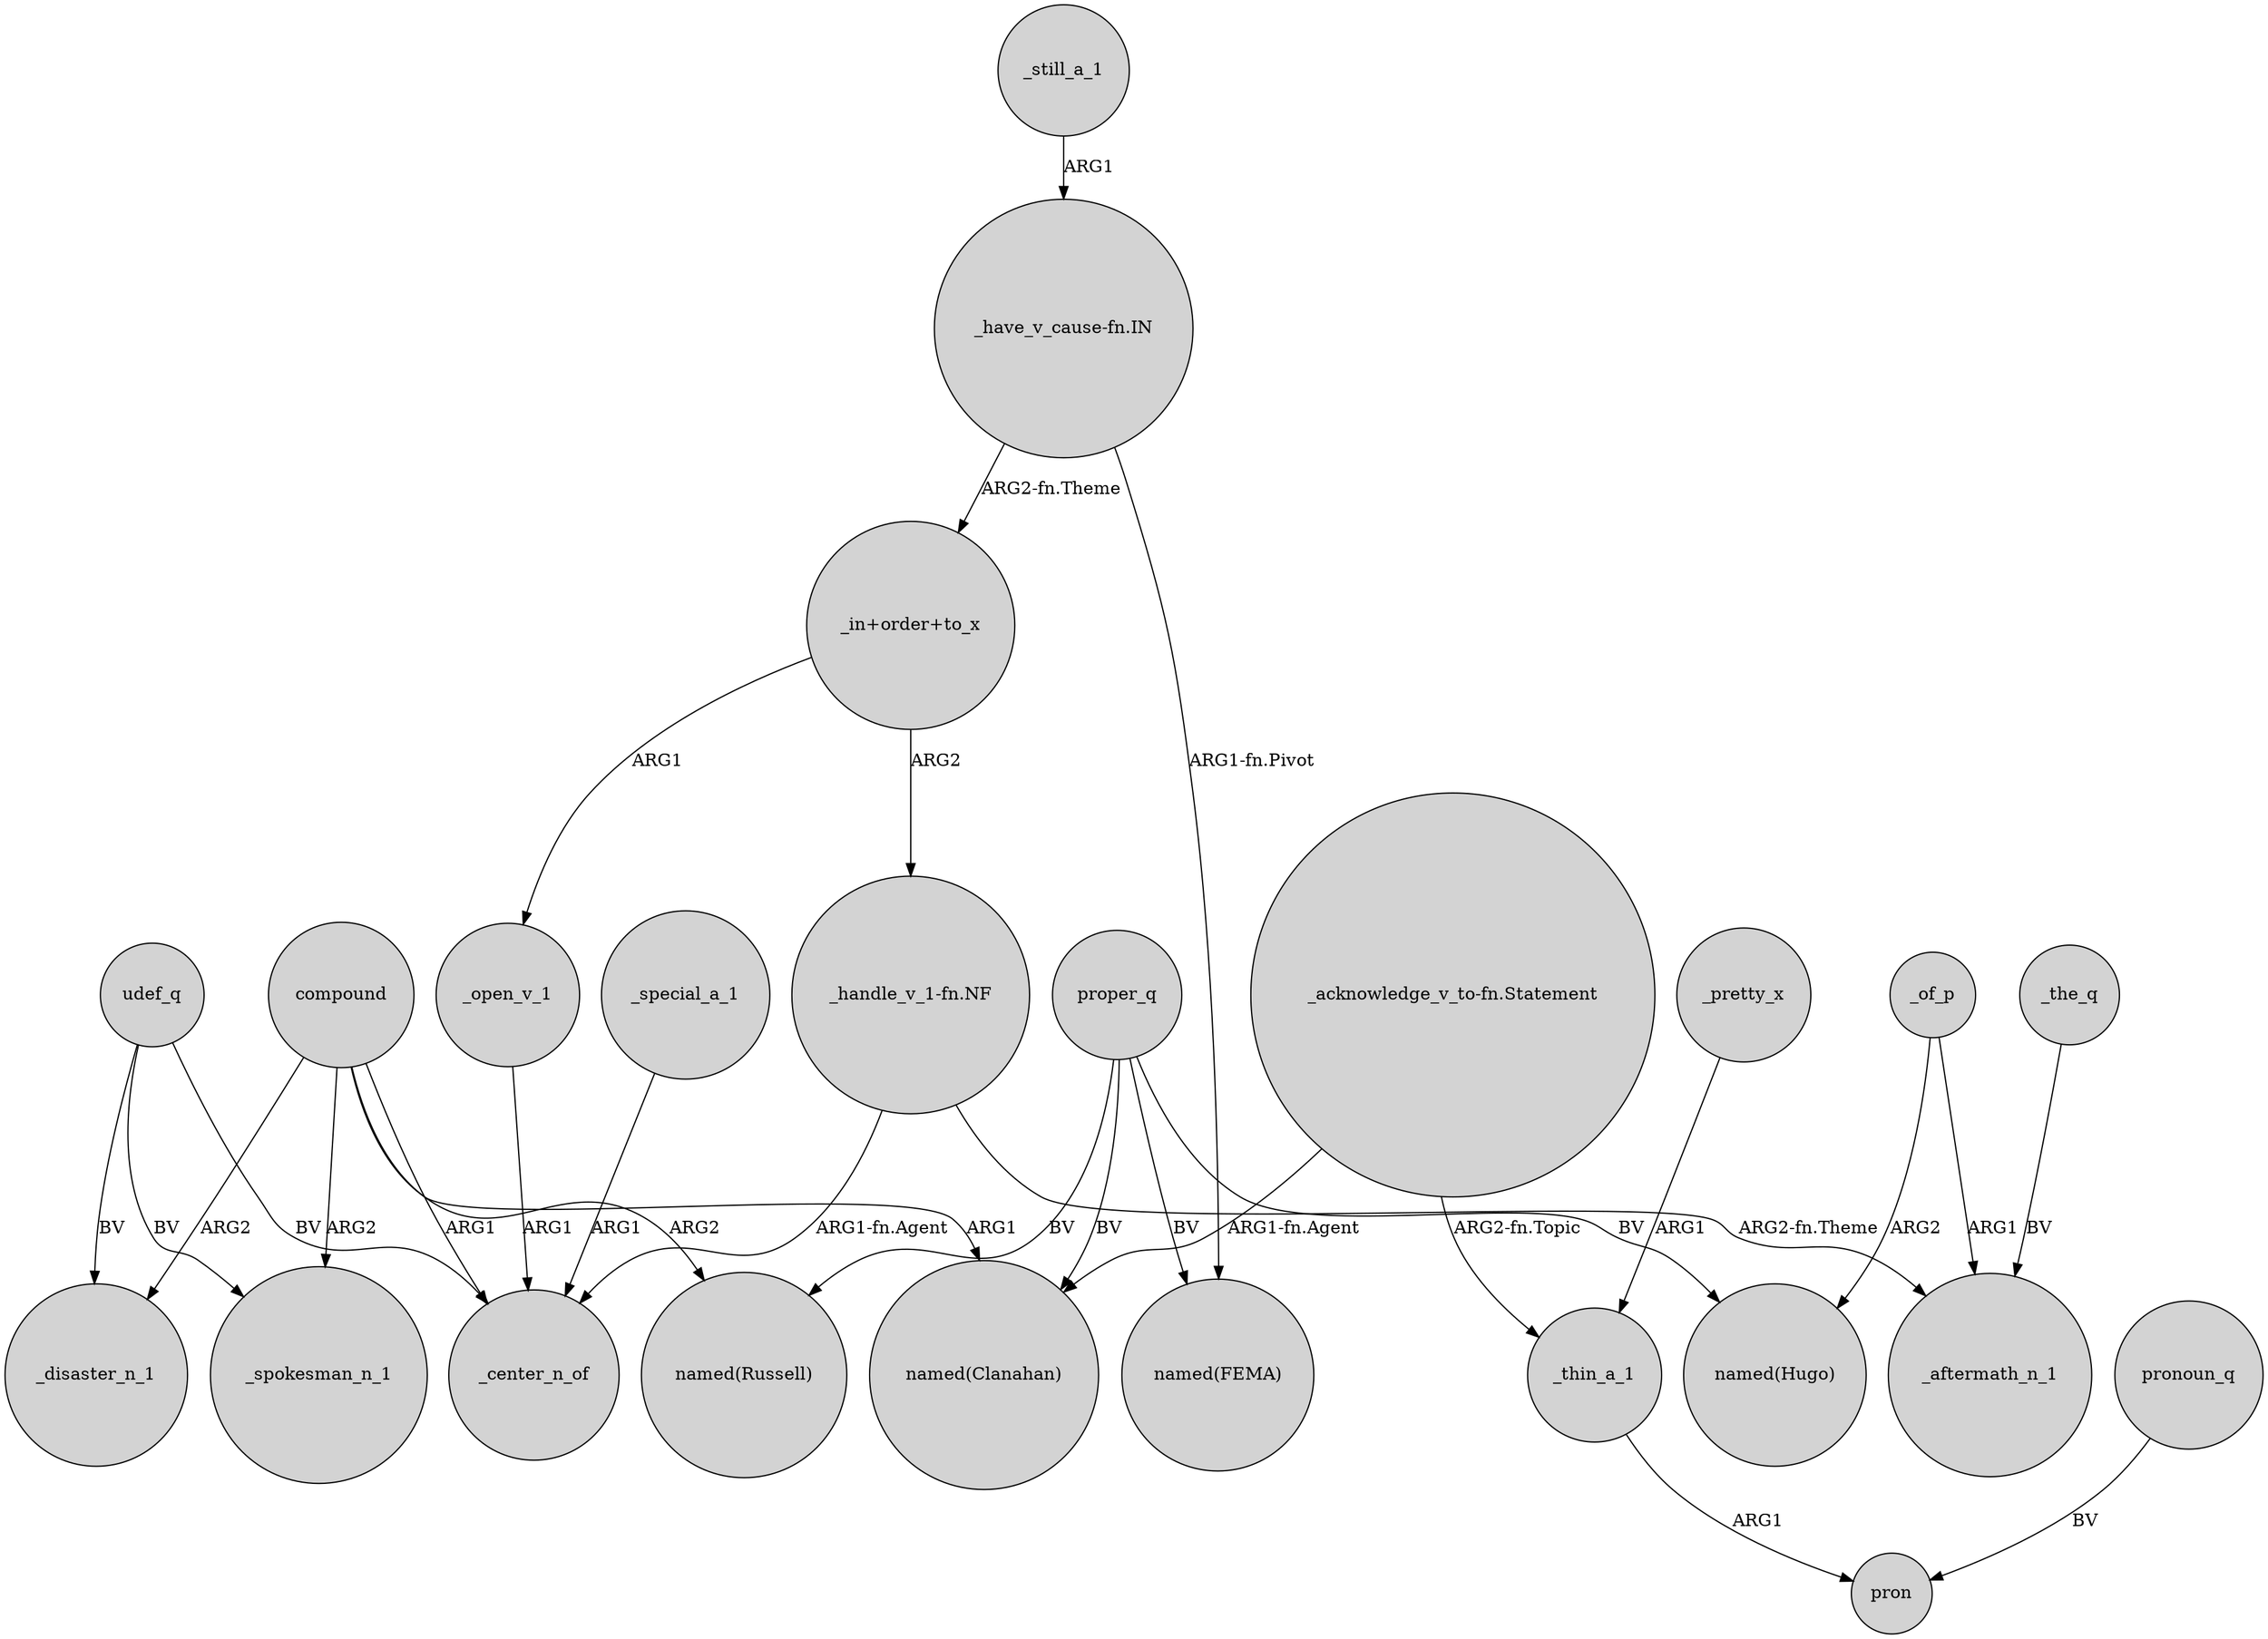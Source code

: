 digraph {
	node [shape=circle style=filled]
	udef_q -> _disaster_n_1 [label=BV]
	compound -> "named(Clanahan)" [label=ARG1]
	_of_p -> "named(Hugo)" [label=ARG2]
	_special_a_1 -> _center_n_of [label=ARG1]
	"_in+order+to_x" -> "_handle_v_1-fn.NF" [label=ARG2]
	_pretty_x -> _thin_a_1 [label=ARG1]
	proper_q -> "named(Clanahan)" [label=BV]
	"_acknowledge_v_to-fn.Statement" -> "named(Clanahan)" [label="ARG1-fn.Agent"]
	proper_q -> "named(FEMA)" [label=BV]
	_still_a_1 -> "_have_v_cause-fn.IN" [label=ARG1]
	udef_q -> _center_n_of [label=BV]
	udef_q -> _spokesman_n_1 [label=BV]
	compound -> _disaster_n_1 [label=ARG2]
	_thin_a_1 -> pron [label=ARG1]
	"_acknowledge_v_to-fn.Statement" -> _thin_a_1 [label="ARG2-fn.Topic"]
	pronoun_q -> pron [label=BV]
	"_handle_v_1-fn.NF" -> _center_n_of [label="ARG1-fn.Agent"]
	_the_q -> _aftermath_n_1 [label=BV]
	compound -> "named(Russell)" [label=ARG2]
	_of_p -> _aftermath_n_1 [label=ARG1]
	"_in+order+to_x" -> _open_v_1 [label=ARG1]
	compound -> _center_n_of [label=ARG1]
	compound -> _spokesman_n_1 [label=ARG2]
	proper_q -> "named(Hugo)" [label=BV]
	proper_q -> "named(Russell)" [label=BV]
	"_have_v_cause-fn.IN" -> "_in+order+to_x" [label="ARG2-fn.Theme"]
	_open_v_1 -> _center_n_of [label=ARG1]
	"_have_v_cause-fn.IN" -> "named(FEMA)" [label="ARG1-fn.Pivot"]
	"_handle_v_1-fn.NF" -> _aftermath_n_1 [label="ARG2-fn.Theme"]
}
